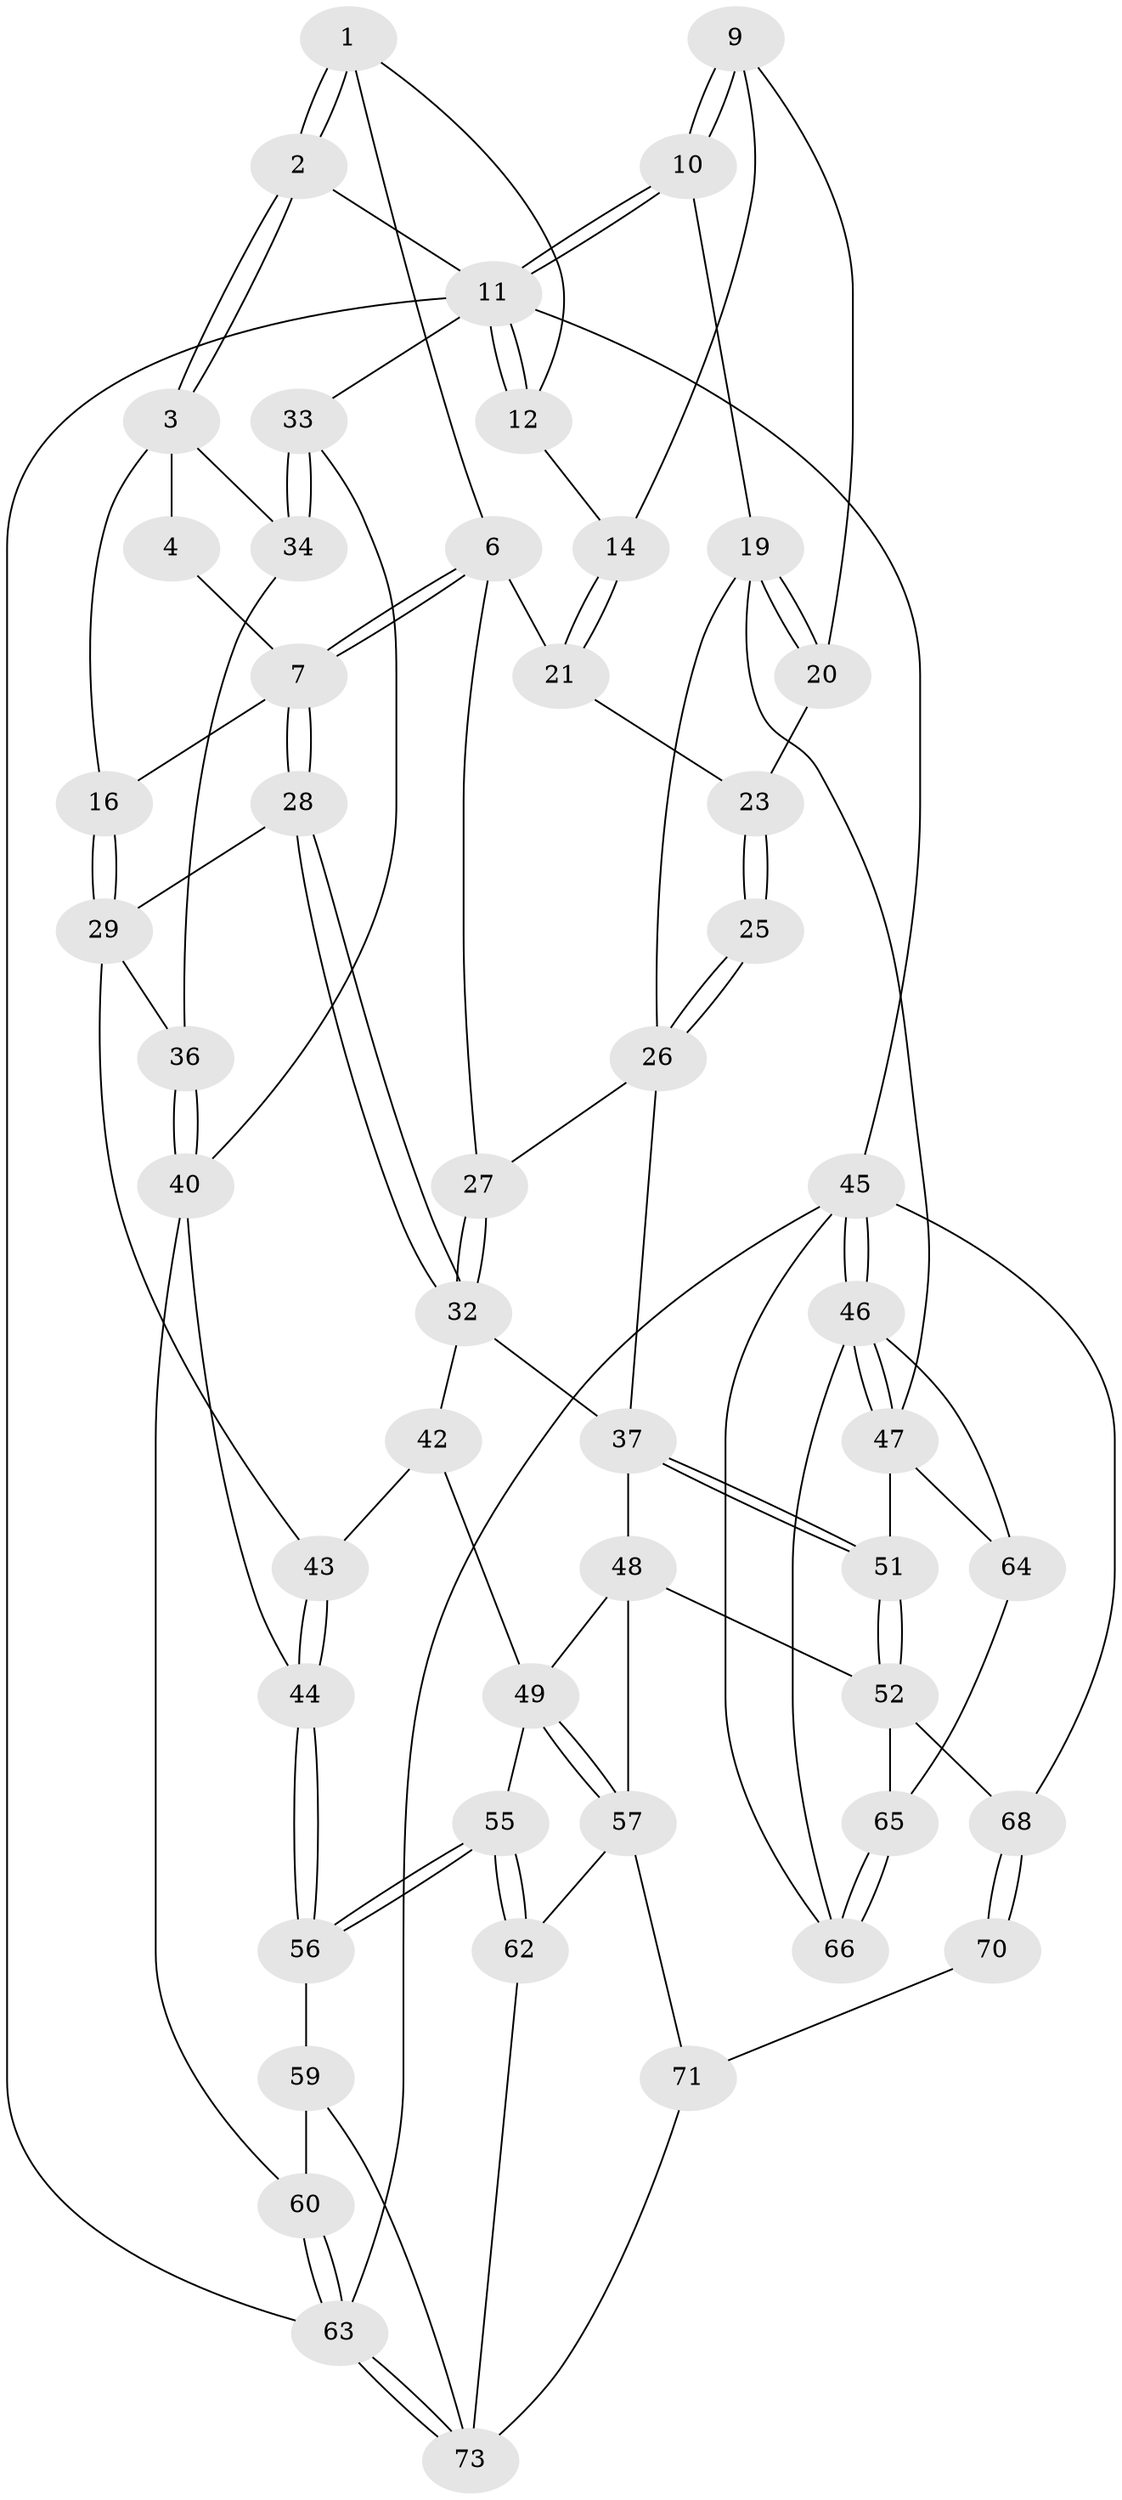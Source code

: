 // Generated by graph-tools (version 1.1) at 2025/52/02/27/25 19:52:41]
// undirected, 51 vertices, 115 edges
graph export_dot {
graph [start="1"]
  node [color=gray90,style=filled];
  1 [pos="+0.20801418974124808+0",super="+5"];
  2 [pos="+0+0"];
  3 [pos="+0.07730061343386406+0.11491819541295709",super="+17"];
  4 [pos="+0.17972147698378324+0.014292517340891861"];
  6 [pos="+0.4797372159322464+0.15761127552712595",super="+22"];
  7 [pos="+0.40545846086192033+0.25279584284474543",super="+8"];
  9 [pos="+0.8818368357515608+0.09499478087770004",super="+13"];
  10 [pos="+1+0"];
  11 [pos="+1+0",super="+18"];
  12 [pos="+0.6454797265870588+0",super="+15"];
  14 [pos="+0.7173752430750346+0.1105557700935619"];
  16 [pos="+0.16483116126248762+0.20226732762070374"];
  19 [pos="+1+0.28908177412068775",super="+30"];
  20 [pos="+0.9127458875417941+0.21367274571322023"];
  21 [pos="+0.7277513518190568+0.15680745850060018"];
  23 [pos="+0.9125740109610001+0.21374502869222103",super="+24"];
  25 [pos="+0.770965955576086+0.29634981537499083"];
  26 [pos="+0.7517566411991699+0.3512557665006275",super="+31"];
  27 [pos="+0.6592485400945616+0.3095217176962353"];
  28 [pos="+0.39749014511273106+0.2831624684273669"];
  29 [pos="+0.24030573980772846+0.35759133356659084",super="+35"];
  32 [pos="+0.4802895169221566+0.4111672898344578",super="+39"];
  33 [pos="+0+0.2254651024039123"];
  34 [pos="+0+0.2362983260639256"];
  36 [pos="+0.1218411185957745+0.369418398585061"];
  37 [pos="+0.7890114813915464+0.5022815934929719",super="+38"];
  40 [pos="+0+0.5596018814453233",super="+41"];
  42 [pos="+0.376639259792121+0.5713838883777969"];
  43 [pos="+0.23042830804738487+0.5102088441908341"];
  44 [pos="+0.1574913857010962+0.5981941632144696"];
  45 [pos="+1+1",super="+67"];
  46 [pos="+1+0.8132372731464333",super="+69"];
  47 [pos="+1+0.6708673658878672",super="+58"];
  48 [pos="+0.5884049196082092+0.5351133480351996",super="+54"];
  49 [pos="+0.5242355631898237+0.64865859912731",super="+50"];
  51 [pos="+0.7536835152029868+0.7499580946116963"];
  52 [pos="+0.7409995487545509+0.7717554951078794",super="+53"];
  55 [pos="+0.33390803419459314+0.8297316180624239"];
  56 [pos="+0.2071033269217309+0.7718947126919908"];
  57 [pos="+0.6005403795853221+0.8079839551432807",super="+61"];
  59 [pos="+0+0.8345053104750977"];
  60 [pos="+0+0.8295935708745933"];
  62 [pos="+0.335141773619712+0.8317874288903044"];
  63 [pos="+0+1"];
  64 [pos="+0.8995911310541199+0.8738761243506005"];
  65 [pos="+0.8165674888937265+0.8486633410766132"];
  66 [pos="+0.7618995713624019+1"];
  68 [pos="+0.7142984889426007+1"];
  70 [pos="+0.652141034594072+1"];
  71 [pos="+0.5169078633456227+0.9400294502262436",super="+72"];
  73 [pos="+0.2724836244972851+1",super="+74"];
  1 -- 2;
  1 -- 2;
  1 -- 6;
  1 -- 12;
  2 -- 3;
  2 -- 3;
  2 -- 11;
  3 -- 4;
  3 -- 16;
  3 -- 34;
  4 -- 7;
  6 -- 7;
  6 -- 7;
  6 -- 27;
  6 -- 21;
  7 -- 28;
  7 -- 28;
  7 -- 16;
  9 -- 10;
  9 -- 10;
  9 -- 20;
  9 -- 14;
  10 -- 11;
  10 -- 11;
  10 -- 19;
  11 -- 12;
  11 -- 12;
  11 -- 45;
  11 -- 33;
  11 -- 63;
  12 -- 14;
  14 -- 21;
  14 -- 21;
  16 -- 29;
  16 -- 29;
  19 -- 20;
  19 -- 20;
  19 -- 47;
  19 -- 26;
  20 -- 23;
  21 -- 23;
  23 -- 25 [weight=2];
  23 -- 25;
  25 -- 26;
  25 -- 26;
  26 -- 27;
  26 -- 37;
  27 -- 32;
  27 -- 32;
  28 -- 29;
  28 -- 32;
  28 -- 32;
  29 -- 43;
  29 -- 36;
  32 -- 42;
  32 -- 37;
  33 -- 34;
  33 -- 34;
  33 -- 40;
  34 -- 36;
  36 -- 40;
  36 -- 40;
  37 -- 51;
  37 -- 51;
  37 -- 48;
  40 -- 44;
  40 -- 60;
  42 -- 43;
  42 -- 49;
  43 -- 44;
  43 -- 44;
  44 -- 56;
  44 -- 56;
  45 -- 46;
  45 -- 46;
  45 -- 63;
  45 -- 66;
  45 -- 68;
  46 -- 47;
  46 -- 47;
  46 -- 64;
  46 -- 66;
  47 -- 64;
  47 -- 51;
  48 -- 49;
  48 -- 57;
  48 -- 52;
  49 -- 57;
  49 -- 57;
  49 -- 55;
  51 -- 52;
  51 -- 52;
  52 -- 65;
  52 -- 68;
  55 -- 56;
  55 -- 56;
  55 -- 62;
  55 -- 62;
  56 -- 59;
  57 -- 62;
  57 -- 71;
  59 -- 60;
  59 -- 73;
  60 -- 63;
  60 -- 63;
  62 -- 73;
  63 -- 73;
  63 -- 73;
  64 -- 65;
  65 -- 66;
  65 -- 66;
  68 -- 70;
  68 -- 70;
  70 -- 71 [weight=2];
  71 -- 73;
}
